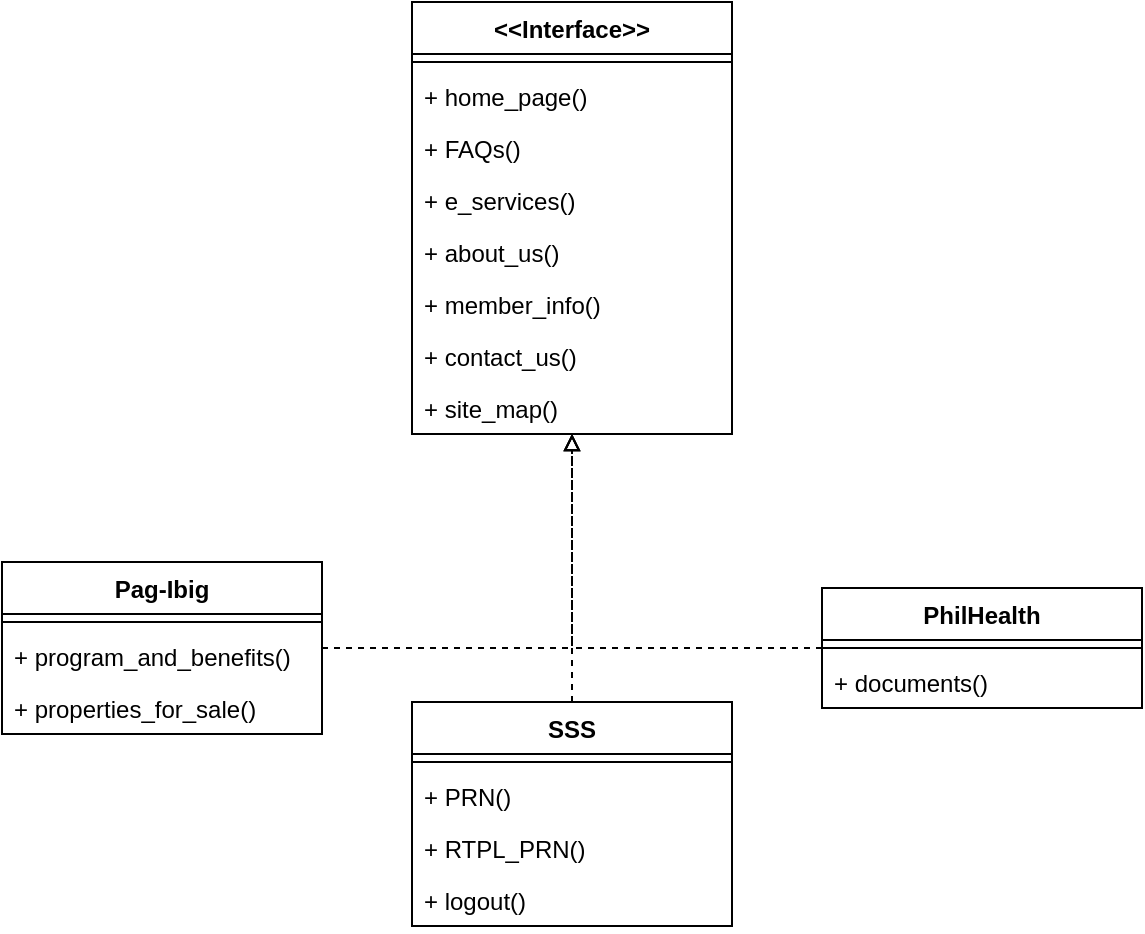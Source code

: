 <mxfile>
    <diagram id="Z8WcDIITVTDBvYcgrsr8" name="class_diagram">
        <mxGraphModel dx="681" dy="670" grid="0" gridSize="10" guides="1" tooltips="1" connect="1" arrows="1" fold="1" page="1" pageScale="1" pageWidth="850" pageHeight="1100" math="0" shadow="0">
            <root>
                <mxCell id="0"/>
                <mxCell id="1" parent="0"/>
                <mxCell id="2" value="&lt;&lt;Interface&gt;&gt;" style="swimlane;fontStyle=1;align=center;verticalAlign=top;childLayout=stackLayout;horizontal=1;startSize=26;horizontalStack=0;resizeParent=1;resizeParentMax=0;resizeLast=0;collapsible=1;marginBottom=0;" parent="1" vertex="1">
                    <mxGeometry x="345" y="30" width="160" height="216" as="geometry"/>
                </mxCell>
                <mxCell id="4" value="" style="line;strokeWidth=1;fillColor=none;align=left;verticalAlign=middle;spacingTop=-1;spacingLeft=3;spacingRight=3;rotatable=0;labelPosition=right;points=[];portConstraint=eastwest;" parent="2" vertex="1">
                    <mxGeometry y="26" width="160" height="8" as="geometry"/>
                </mxCell>
                <mxCell id="5" value="+ home_page()" style="text;strokeColor=none;fillColor=none;align=left;verticalAlign=top;spacingLeft=4;spacingRight=4;overflow=hidden;rotatable=0;points=[[0,0.5],[1,0.5]];portConstraint=eastwest;" parent="2" vertex="1">
                    <mxGeometry y="34" width="160" height="26" as="geometry"/>
                </mxCell>
                <mxCell id="7" value="+ FAQs()" style="text;strokeColor=none;fillColor=none;align=left;verticalAlign=top;spacingLeft=4;spacingRight=4;overflow=hidden;rotatable=0;points=[[0,0.5],[1,0.5]];portConstraint=eastwest;" parent="2" vertex="1">
                    <mxGeometry y="60" width="160" height="26" as="geometry"/>
                </mxCell>
                <mxCell id="6" value="+ e_services()" style="text;strokeColor=none;fillColor=none;align=left;verticalAlign=top;spacingLeft=4;spacingRight=4;overflow=hidden;rotatable=0;points=[[0,0.5],[1,0.5]];portConstraint=eastwest;" parent="2" vertex="1">
                    <mxGeometry y="86" width="160" height="26" as="geometry"/>
                </mxCell>
                <mxCell id="8" value="+ about_us()" style="text;strokeColor=none;fillColor=none;align=left;verticalAlign=top;spacingLeft=4;spacingRight=4;overflow=hidden;rotatable=0;points=[[0,0.5],[1,0.5]];portConstraint=eastwest;" parent="2" vertex="1">
                    <mxGeometry y="112" width="160" height="26" as="geometry"/>
                </mxCell>
                <mxCell id="31" value="+ member_info()" style="text;strokeColor=none;fillColor=none;align=left;verticalAlign=top;spacingLeft=4;spacingRight=4;overflow=hidden;rotatable=0;points=[[0,0.5],[1,0.5]];portConstraint=eastwest;" parent="2" vertex="1">
                    <mxGeometry y="138" width="160" height="26" as="geometry"/>
                </mxCell>
                <mxCell id="32" value="+ contact_us()" style="text;strokeColor=none;fillColor=none;align=left;verticalAlign=top;spacingLeft=4;spacingRight=4;overflow=hidden;rotatable=0;points=[[0,0.5],[1,0.5]];portConstraint=eastwest;" parent="2" vertex="1">
                    <mxGeometry y="164" width="160" height="26" as="geometry"/>
                </mxCell>
                <mxCell id="9" value="+ site_map()" style="text;strokeColor=none;fillColor=none;align=left;verticalAlign=top;spacingLeft=4;spacingRight=4;overflow=hidden;rotatable=0;points=[[0,0.5],[1,0.5]];portConstraint=eastwest;" parent="2" vertex="1">
                    <mxGeometry y="190" width="160" height="26" as="geometry"/>
                </mxCell>
                <mxCell id="34" style="edgeStyle=orthogonalEdgeStyle;rounded=0;orthogonalLoop=1;jettySize=auto;html=1;dashed=1;endArrow=block;endFill=0;" parent="1" source="10" target="2" edge="1">
                    <mxGeometry relative="1" as="geometry"/>
                </mxCell>
                <mxCell id="10" value="Pag-Ibig" style="swimlane;fontStyle=1;align=center;verticalAlign=top;childLayout=stackLayout;horizontal=1;startSize=26;horizontalStack=0;resizeParent=1;resizeParentMax=0;resizeLast=0;collapsible=1;marginBottom=0;" parent="1" vertex="1">
                    <mxGeometry x="140" y="310" width="160" height="86" as="geometry"/>
                </mxCell>
                <mxCell id="11" value="" style="line;strokeWidth=1;fillColor=none;align=left;verticalAlign=middle;spacingTop=-1;spacingLeft=3;spacingRight=3;rotatable=0;labelPosition=right;points=[];portConstraint=eastwest;" parent="10" vertex="1">
                    <mxGeometry y="26" width="160" height="8" as="geometry"/>
                </mxCell>
                <mxCell id="12" value="+ program_and_benefits()" style="text;strokeColor=none;fillColor=none;align=left;verticalAlign=top;spacingLeft=4;spacingRight=4;overflow=hidden;rotatable=0;points=[[0,0.5],[1,0.5]];portConstraint=eastwest;" parent="10" vertex="1">
                    <mxGeometry y="34" width="160" height="26" as="geometry"/>
                </mxCell>
                <mxCell id="13" value="+ properties_for_sale()" style="text;strokeColor=none;fillColor=none;align=left;verticalAlign=top;spacingLeft=4;spacingRight=4;overflow=hidden;rotatable=0;points=[[0,0.5],[1,0.5]];portConstraint=eastwest;" parent="10" vertex="1">
                    <mxGeometry y="60" width="160" height="26" as="geometry"/>
                </mxCell>
                <mxCell id="35" style="edgeStyle=orthogonalEdgeStyle;rounded=0;orthogonalLoop=1;jettySize=auto;html=1;dashed=1;endArrow=block;endFill=0;" parent="1" source="17" target="2" edge="1">
                    <mxGeometry relative="1" as="geometry"/>
                </mxCell>
                <mxCell id="17" value="SSS" style="swimlane;fontStyle=1;align=center;verticalAlign=top;childLayout=stackLayout;horizontal=1;startSize=26;horizontalStack=0;resizeParent=1;resizeParentMax=0;resizeLast=0;collapsible=1;marginBottom=0;" parent="1" vertex="1">
                    <mxGeometry x="345" y="380" width="160" height="112" as="geometry"/>
                </mxCell>
                <mxCell id="18" value="" style="line;strokeWidth=1;fillColor=none;align=left;verticalAlign=middle;spacingTop=-1;spacingLeft=3;spacingRight=3;rotatable=0;labelPosition=right;points=[];portConstraint=eastwest;" parent="17" vertex="1">
                    <mxGeometry y="26" width="160" height="8" as="geometry"/>
                </mxCell>
                <mxCell id="19" value="+ PRN()" style="text;strokeColor=none;fillColor=none;align=left;verticalAlign=top;spacingLeft=4;spacingRight=4;overflow=hidden;rotatable=0;points=[[0,0.5],[1,0.5]];portConstraint=eastwest;" parent="17" vertex="1">
                    <mxGeometry y="34" width="160" height="26" as="geometry"/>
                </mxCell>
                <mxCell id="22" value="+ RTPL_PRN()" style="text;strokeColor=none;fillColor=none;align=left;verticalAlign=top;spacingLeft=4;spacingRight=4;overflow=hidden;rotatable=0;points=[[0,0.5],[1,0.5]];portConstraint=eastwest;" parent="17" vertex="1">
                    <mxGeometry y="60" width="160" height="26" as="geometry"/>
                </mxCell>
                <mxCell id="23" value="+ logout()" style="text;strokeColor=none;fillColor=none;align=left;verticalAlign=top;spacingLeft=4;spacingRight=4;overflow=hidden;rotatable=0;points=[[0,0.5],[1,0.5]];portConstraint=eastwest;" parent="17" vertex="1">
                    <mxGeometry y="86" width="160" height="26" as="geometry"/>
                </mxCell>
                <mxCell id="36" style="edgeStyle=orthogonalEdgeStyle;rounded=0;orthogonalLoop=1;jettySize=auto;html=1;dashed=1;endArrow=block;endFill=0;" parent="1" source="24" target="2" edge="1">
                    <mxGeometry relative="1" as="geometry"/>
                </mxCell>
                <mxCell id="24" value="PhilHealth" style="swimlane;fontStyle=1;align=center;verticalAlign=top;childLayout=stackLayout;horizontal=1;startSize=26;horizontalStack=0;resizeParent=1;resizeParentMax=0;resizeLast=0;collapsible=1;marginBottom=0;" parent="1" vertex="1">
                    <mxGeometry x="550" y="323" width="160" height="60" as="geometry"/>
                </mxCell>
                <mxCell id="25" value="" style="line;strokeWidth=1;fillColor=none;align=left;verticalAlign=middle;spacingTop=-1;spacingLeft=3;spacingRight=3;rotatable=0;labelPosition=right;points=[];portConstraint=eastwest;" parent="24" vertex="1">
                    <mxGeometry y="26" width="160" height="8" as="geometry"/>
                </mxCell>
                <mxCell id="28" value="+ documents()" style="text;strokeColor=none;fillColor=none;align=left;verticalAlign=top;spacingLeft=4;spacingRight=4;overflow=hidden;rotatable=0;points=[[0,0.5],[1,0.5]];portConstraint=eastwest;" parent="24" vertex="1">
                    <mxGeometry y="34" width="160" height="26" as="geometry"/>
                </mxCell>
            </root>
        </mxGraphModel>
    </diagram>
    <diagram id="piUnyYe6ox4pedGPpz9N" name="sequence_diagram">
        <mxGraphModel dx="548" dy="461" grid="0" gridSize="10" guides="1" tooltips="1" connect="1" arrows="1" fold="1" page="1" pageScale="1" pageWidth="850" pageHeight="1100" math="0" shadow="0">
            <root>
                <mxCell id="8qu-Qaqj2T397dfKZnMz-0"/>
                <mxCell id="8qu-Qaqj2T397dfKZnMz-1" parent="8qu-Qaqj2T397dfKZnMz-0"/>
                <mxCell id="8qu-Qaqj2T397dfKZnMz-24" value="Alternative" style="shape=umlFrame;tabWidth=110;tabHeight=30;tabPosition=left;html=1;boundedLbl=1;labelInHeader=1;width=140;height=30;" parent="8qu-Qaqj2T397dfKZnMz-1" vertex="1">
                    <mxGeometry x="50" y="100" width="530" height="180" as="geometry"/>
                </mxCell>
                <mxCell id="8qu-Qaqj2T397dfKZnMz-25" value="[if user_name and passowrd is valid]" style="text;whiteSpace=wrap;" parent="8qu-Qaqj2T397dfKZnMz-24" vertex="1">
                    <mxGeometry width="100" height="50" relative="1" as="geometry">
                        <mxPoint x="20" y="40" as="offset"/>
                    </mxGeometry>
                </mxCell>
                <mxCell id="8qu-Qaqj2T397dfKZnMz-26" value="[else]" style="line;strokeWidth=1;dashed=1;labelPosition=center;verticalLabelPosition=bottom;align=left;verticalAlign=top;spacingLeft=20;spacingTop=15;" parent="8qu-Qaqj2T397dfKZnMz-24" vertex="1">
                    <mxGeometry y="123.75" width="517.477" height="7.2" as="geometry"/>
                </mxCell>
                <mxCell id="8qu-Qaqj2T397dfKZnMz-11" style="edgeStyle=orthogonalEdgeStyle;rounded=0;orthogonalLoop=1;jettySize=auto;html=1;" parent="8qu-Qaqj2T397dfKZnMz-1" source="8qu-Qaqj2T397dfKZnMz-7" target="8qu-Qaqj2T397dfKZnMz-8" edge="1">
                    <mxGeometry relative="1" as="geometry">
                        <Array as="points">
                            <mxPoint x="290" y="130"/>
                            <mxPoint x="290" y="130"/>
                        </Array>
                    </mxGeometry>
                </mxCell>
                <mxCell id="8qu-Qaqj2T397dfKZnMz-40" value="&lt;span style=&quot;color: rgba(0 , 0 , 0 , 0) ; font-family: monospace ; font-size: 0px ; background-color: rgb(248 , 249 , 250)&quot;&gt;%3CmxGraphModel%3E%3Croot%3E%3CmxCell%20id%3D%220%22%2F%3E%3CmxCell%20id%3D%221%22%20parent%3D%220%22%2F%3E%3CmxCell%20id%3D%222%22%20value%3D%22user_info%22%20style%3D%22text%3Bhtml%3D1%3Balign%3Dcenter%3BverticalAlign%3Dmiddle%3Bresizable%3D0%3Bpoints%3D%5B%5D%3Bautosize%3D1%3B%22%20vertex%3D%221%22%20parent%3D%221%22%3E%3CmxGeometry%20x%3D%2270%22%20y%3D%22110%22%20width%3D%2260%22%20height%3D%2220%22%20as%3D%22geometry%22%2F%3E%3C%2FmxCell%3E%3C%2Froot%3E%3C%2FmxGraphModel%3E&lt;/span&gt;&lt;span style=&quot;color: rgba(0 , 0 , 0 , 0) ; font-family: monospace ; font-size: 0px ; background-color: rgb(248 , 249 , 250)&quot;&gt;%3CmxGraphModel%3E%3Croot%3E%3CmxCell%20id%3D%220%22%2F%3E%3CmxCell%20id%3D%221%22%20parent%3D%220%22%2F%3E%3CmxCell%20id%3D%222%22%20value%3D%22user_info%22%20style%3D%22text%3Bhtml%3D1%3Balign%3Dcenter%3BverticalAlign%3Dmiddle%3Bresizable%3D0%3Bpoints%3D%5B%5D%3Bautosize%3D1%3B%22%20vertex%3D%221%22%20parent%3D%221%22%3E%3CmxGeometry%20x%3D%2270%22%20y%3D%22110%22%20width%3D%2260%22%20height%3D%2220%22%20as%3D%22geometry%22%2F%3E%3C%2FmxCell%3E%3C%2Froot%3E%3C%2FmxGraphModel%3Euser&amp;nbsp;&lt;/span&gt;" style="edgeLabel;html=1;align=center;verticalAlign=middle;resizable=0;points=[];" parent="8qu-Qaqj2T397dfKZnMz-11" vertex="1" connectable="0">
                    <mxGeometry x="0.143" relative="1" as="geometry">
                        <mxPoint as="offset"/>
                    </mxGeometry>
                </mxCell>
                <mxCell id="8qu-Qaqj2T397dfKZnMz-41" value="user_info" style="edgeLabel;html=1;align=center;verticalAlign=middle;resizable=0;points=[];" parent="8qu-Qaqj2T397dfKZnMz-11" vertex="1" connectable="0">
                    <mxGeometry x="-0.164" y="-1" relative="1" as="geometry">
                        <mxPoint x="7.5" y="-1" as="offset"/>
                    </mxGeometry>
                </mxCell>
                <mxCell id="8qu-Qaqj2T397dfKZnMz-47" style="edgeStyle=orthogonalEdgeStyle;rounded=0;orthogonalLoop=1;jettySize=auto;html=1;" parent="8qu-Qaqj2T397dfKZnMz-1" source="8qu-Qaqj2T397dfKZnMz-7" target="8qu-Qaqj2T397dfKZnMz-8" edge="1">
                    <mxGeometry relative="1" as="geometry">
                        <Array as="points">
                            <mxPoint x="250" y="300"/>
                            <mxPoint x="250" y="300"/>
                        </Array>
                    </mxGeometry>
                </mxCell>
                <mxCell id="8qu-Qaqj2T397dfKZnMz-53" value="request" style="edgeLabel;html=1;align=center;verticalAlign=middle;resizable=0;points=[];" parent="8qu-Qaqj2T397dfKZnMz-47" vertex="1" connectable="0">
                    <mxGeometry x="-0.235" relative="1" as="geometry">
                        <mxPoint x="12.83" as="offset"/>
                    </mxGeometry>
                </mxCell>
                <mxCell id="8qu-Qaqj2T397dfKZnMz-7" value="" style="shape=umlLifeline;participant=umlActor;perimeter=lifelinePerimeter;whiteSpace=wrap;html=1;container=1;collapsible=0;recursiveResize=0;verticalAlign=top;spacingTop=36;outlineConnect=0;" parent="8qu-Qaqj2T397dfKZnMz-1" vertex="1">
                    <mxGeometry x="190" y="60" width="20" height="430" as="geometry"/>
                </mxCell>
                <mxCell id="8qu-Qaqj2T397dfKZnMz-12" value="grant_access" style="edgeStyle=orthogonalEdgeStyle;rounded=0;orthogonalLoop=1;jettySize=auto;html=1;" parent="8qu-Qaqj2T397dfKZnMz-1" source="8qu-Qaqj2T397dfKZnMz-8" target="8qu-Qaqj2T397dfKZnMz-7" edge="1">
                    <mxGeometry relative="1" as="geometry">
                        <Array as="points">
                            <mxPoint x="280" y="180"/>
                            <mxPoint x="280" y="180"/>
                        </Array>
                    </mxGeometry>
                </mxCell>
                <mxCell id="8qu-Qaqj2T397dfKZnMz-15" style="edgeStyle=orthogonalEdgeStyle;rounded=0;orthogonalLoop=1;jettySize=auto;html=1;" parent="8qu-Qaqj2T397dfKZnMz-1" source="8qu-Qaqj2T397dfKZnMz-8" target="8qu-Qaqj2T397dfKZnMz-13" edge="1">
                    <mxGeometry relative="1" as="geometry">
                        <Array as="points">
                            <mxPoint x="460" y="140"/>
                            <mxPoint x="460" y="140"/>
                        </Array>
                    </mxGeometry>
                </mxCell>
                <mxCell id="8qu-Qaqj2T397dfKZnMz-39" value="&lt;span style=&quot;font-size: 12px ; background-color: rgb(248 , 249 , 250)&quot;&gt;verify_user&lt;/span&gt;" style="edgeLabel;html=1;align=center;verticalAlign=middle;resizable=0;points=[];" parent="8qu-Qaqj2T397dfKZnMz-15" vertex="1" connectable="0">
                    <mxGeometry x="0.134" y="-1" relative="1" as="geometry">
                        <mxPoint x="-14.5" as="offset"/>
                    </mxGeometry>
                </mxCell>
                <mxCell id="8qu-Qaqj2T397dfKZnMz-8" value=":authetication" style="shape=umlLifeline;perimeter=lifelinePerimeter;whiteSpace=wrap;html=1;container=1;collapsible=0;recursiveResize=0;outlineConnect=0;" parent="8qu-Qaqj2T397dfKZnMz-1" vertex="1">
                    <mxGeometry x="300" y="60" width="100" height="440" as="geometry"/>
                </mxCell>
                <mxCell id="8qu-Qaqj2T397dfKZnMz-10" value=":application_interface" style="shape=umlLifeline;perimeter=lifelinePerimeter;whiteSpace=wrap;html=1;container=1;collapsible=0;recursiveResize=0;outlineConnect=0;" parent="8qu-Qaqj2T397dfKZnMz-1" vertex="1">
                    <mxGeometry x="650" y="61" width="126" height="439" as="geometry"/>
                </mxCell>
                <mxCell id="8qu-Qaqj2T397dfKZnMz-17" style="edgeStyle=orthogonalEdgeStyle;rounded=0;orthogonalLoop=1;jettySize=auto;html=1;dashed=1;" parent="8qu-Qaqj2T397dfKZnMz-1" source="8qu-Qaqj2T397dfKZnMz-13" target="8qu-Qaqj2T397dfKZnMz-8" edge="1">
                    <mxGeometry relative="1" as="geometry">
                        <Array as="points">
                            <mxPoint x="470" y="170"/>
                            <mxPoint x="470" y="170"/>
                        </Array>
                    </mxGeometry>
                </mxCell>
                <mxCell id="8qu-Qaqj2T397dfKZnMz-37" value="&lt;span style=&quot;font-size: 12px ; background-color: rgb(248 , 249 , 250)&quot;&gt;verified_message&lt;/span&gt;" style="edgeLabel;html=1;align=center;verticalAlign=middle;resizable=0;points=[];" parent="8qu-Qaqj2T397dfKZnMz-17" vertex="1" connectable="0">
                    <mxGeometry x="-0.079" y="-2" relative="1" as="geometry">
                        <mxPoint as="offset"/>
                    </mxGeometry>
                </mxCell>
                <mxCell id="8qu-Qaqj2T397dfKZnMz-49" style="edgeStyle=orthogonalEdgeStyle;rounded=0;orthogonalLoop=1;jettySize=auto;html=1;" parent="8qu-Qaqj2T397dfKZnMz-1" source="8qu-Qaqj2T397dfKZnMz-13" target="8qu-Qaqj2T397dfKZnMz-10" edge="1">
                    <mxGeometry relative="1" as="geometry">
                        <Array as="points">
                            <mxPoint x="660" y="340"/>
                            <mxPoint x="660" y="340"/>
                        </Array>
                    </mxGeometry>
                </mxCell>
                <mxCell id="8qu-Qaqj2T397dfKZnMz-13" value=":app_server" style="shape=umlLifeline;perimeter=lifelinePerimeter;whiteSpace=wrap;html=1;container=1;collapsible=0;recursiveResize=0;outlineConnect=0;" parent="8qu-Qaqj2T397dfKZnMz-1" vertex="1">
                    <mxGeometry x="520" y="60" width="100" height="440" as="geometry"/>
                </mxCell>
                <mxCell id="8qu-Qaqj2T397dfKZnMz-30" style="edgeStyle=orthogonalEdgeStyle;rounded=0;orthogonalLoop=1;jettySize=auto;html=1;" parent="8qu-Qaqj2T397dfKZnMz-1" source="8qu-Qaqj2T397dfKZnMz-13" target="8qu-Qaqj2T397dfKZnMz-8" edge="1">
                    <mxGeometry relative="1" as="geometry">
                        <mxPoint x="550.418" y="250" as="sourcePoint"/>
                        <mxPoint x="391.681" y="250" as="targetPoint"/>
                        <Array as="points">
                            <mxPoint x="450" y="250"/>
                            <mxPoint x="450" y="250"/>
                        </Array>
                    </mxGeometry>
                </mxCell>
                <mxCell id="8qu-Qaqj2T397dfKZnMz-42" value="invalid_username_or_password" style="edgeLabel;html=1;align=center;verticalAlign=middle;resizable=0;points=[];" parent="8qu-Qaqj2T397dfKZnMz-30" vertex="1" connectable="0">
                    <mxGeometry x="-0.216" y="2" relative="1" as="geometry">
                        <mxPoint x="-13.5" y="-2" as="offset"/>
                    </mxGeometry>
                </mxCell>
                <mxCell id="8qu-Qaqj2T397dfKZnMz-43" style="edgeStyle=orthogonalEdgeStyle;rounded=0;orthogonalLoop=1;jettySize=auto;html=1;" parent="8qu-Qaqj2T397dfKZnMz-1" source="8qu-Qaqj2T397dfKZnMz-8" target="8qu-Qaqj2T397dfKZnMz-7" edge="1">
                    <mxGeometry relative="1" as="geometry">
                        <mxPoint x="418.74" y="250" as="sourcePoint"/>
                        <mxPoint x="198.74" y="250" as="targetPoint"/>
                        <Array as="points">
                            <mxPoint x="320" y="260"/>
                            <mxPoint x="320" y="260"/>
                        </Array>
                    </mxGeometry>
                </mxCell>
                <mxCell id="8qu-Qaqj2T397dfKZnMz-46" value="prompt_error" style="edgeLabel;html=1;align=center;verticalAlign=middle;resizable=0;points=[];" parent="8qu-Qaqj2T397dfKZnMz-43" vertex="1" connectable="0">
                    <mxGeometry x="0.324" y="2" relative="1" as="geometry">
                        <mxPoint x="19.5" y="-2" as="offset"/>
                    </mxGeometry>
                </mxCell>
                <mxCell id="8qu-Qaqj2T397dfKZnMz-48" style="edgeStyle=orthogonalEdgeStyle;rounded=0;orthogonalLoop=1;jettySize=auto;html=1;" parent="8qu-Qaqj2T397dfKZnMz-1" target="8qu-Qaqj2T397dfKZnMz-13" edge="1">
                    <mxGeometry relative="1" as="geometry">
                        <mxPoint x="349.997" y="320" as="sourcePoint"/>
                        <mxPoint x="499.83" y="320" as="targetPoint"/>
                        <Array as="points">
                            <mxPoint x="430" y="320"/>
                            <mxPoint x="430" y="320"/>
                        </Array>
                    </mxGeometry>
                </mxCell>
                <mxCell id="8qu-Qaqj2T397dfKZnMz-50" style="edgeStyle=orthogonalEdgeStyle;rounded=0;orthogonalLoop=1;jettySize=auto;html=1;" parent="8qu-Qaqj2T397dfKZnMz-1" source="8qu-Qaqj2T397dfKZnMz-13" target="8qu-Qaqj2T397dfKZnMz-8" edge="1">
                    <mxGeometry relative="1" as="geometry">
                        <mxPoint x="559.83" y="380" as="sourcePoint"/>
                        <mxPoint x="340" y="380" as="targetPoint"/>
                        <Array as="points">
                            <mxPoint x="450" y="360"/>
                            <mxPoint x="450" y="360"/>
                        </Array>
                    </mxGeometry>
                </mxCell>
                <mxCell id="8qu-Qaqj2T397dfKZnMz-52" style="edgeStyle=orthogonalEdgeStyle;rounded=0;orthogonalLoop=1;jettySize=auto;html=1;" parent="8qu-Qaqj2T397dfKZnMz-1" source="8qu-Qaqj2T397dfKZnMz-8" edge="1">
                    <mxGeometry relative="1" as="geometry">
                        <mxPoint x="419.83" y="390" as="sourcePoint"/>
                        <mxPoint x="200" y="380" as="targetPoint"/>
                        <Array as="points">
                            <mxPoint x="200" y="380"/>
                        </Array>
                    </mxGeometry>
                </mxCell>
                <mxCell id="8qu-Qaqj2T397dfKZnMz-54" value="response" style="edgeLabel;html=1;align=center;verticalAlign=middle;resizable=0;points=[];rotation=0;" parent="8qu-Qaqj2T397dfKZnMz-52" vertex="1" connectable="0">
                    <mxGeometry x="0.248" y="-2" relative="1" as="geometry">
                        <mxPoint x="23.83" y="2" as="offset"/>
                    </mxGeometry>
                </mxCell>
            </root>
        </mxGraphModel>
    </diagram>
</mxfile>